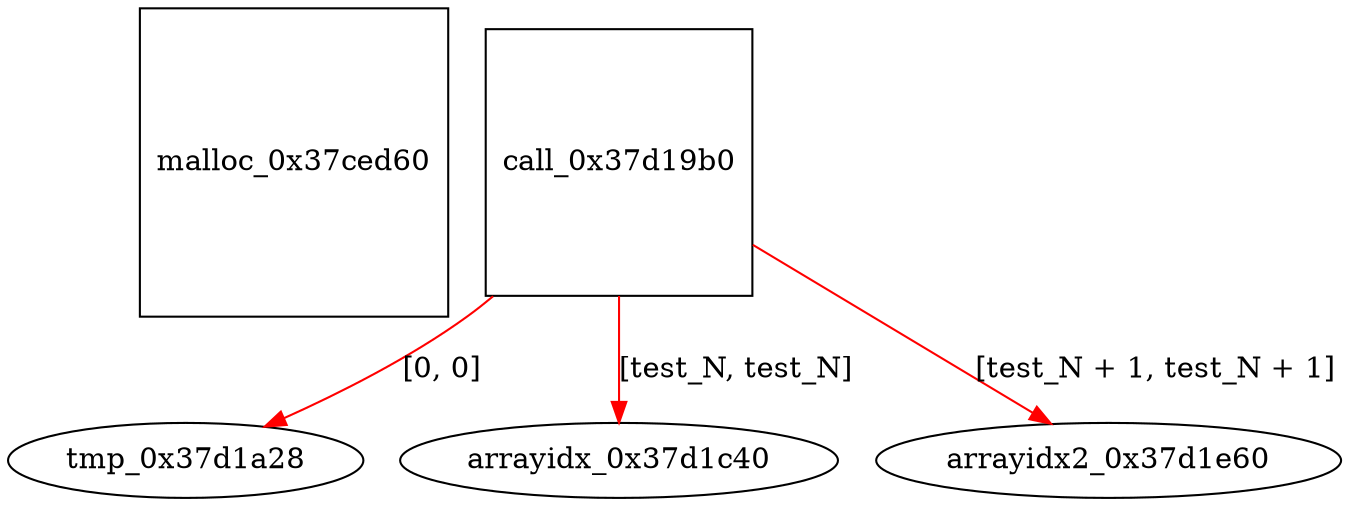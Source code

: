 digraph grafico {
"malloc_0x37ced60" [shape=square];
"call_0x37d19b0" [shape=square];
"tmp_0x37d1a28" [shape=ellipse];
"call_0x37d19b0" -> "tmp_0x37d1a28" [label="[0, 0]",color=red];
"arrayidx_0x37d1c40" [shape=ellipse];
"call_0x37d19b0" -> "arrayidx_0x37d1c40" [label="[test_N, test_N]",color=red];
"arrayidx2_0x37d1e60" [shape=ellipse];
"call_0x37d19b0" -> "arrayidx2_0x37d1e60" [label="[test_N + 1, test_N + 1]",color=red];
}